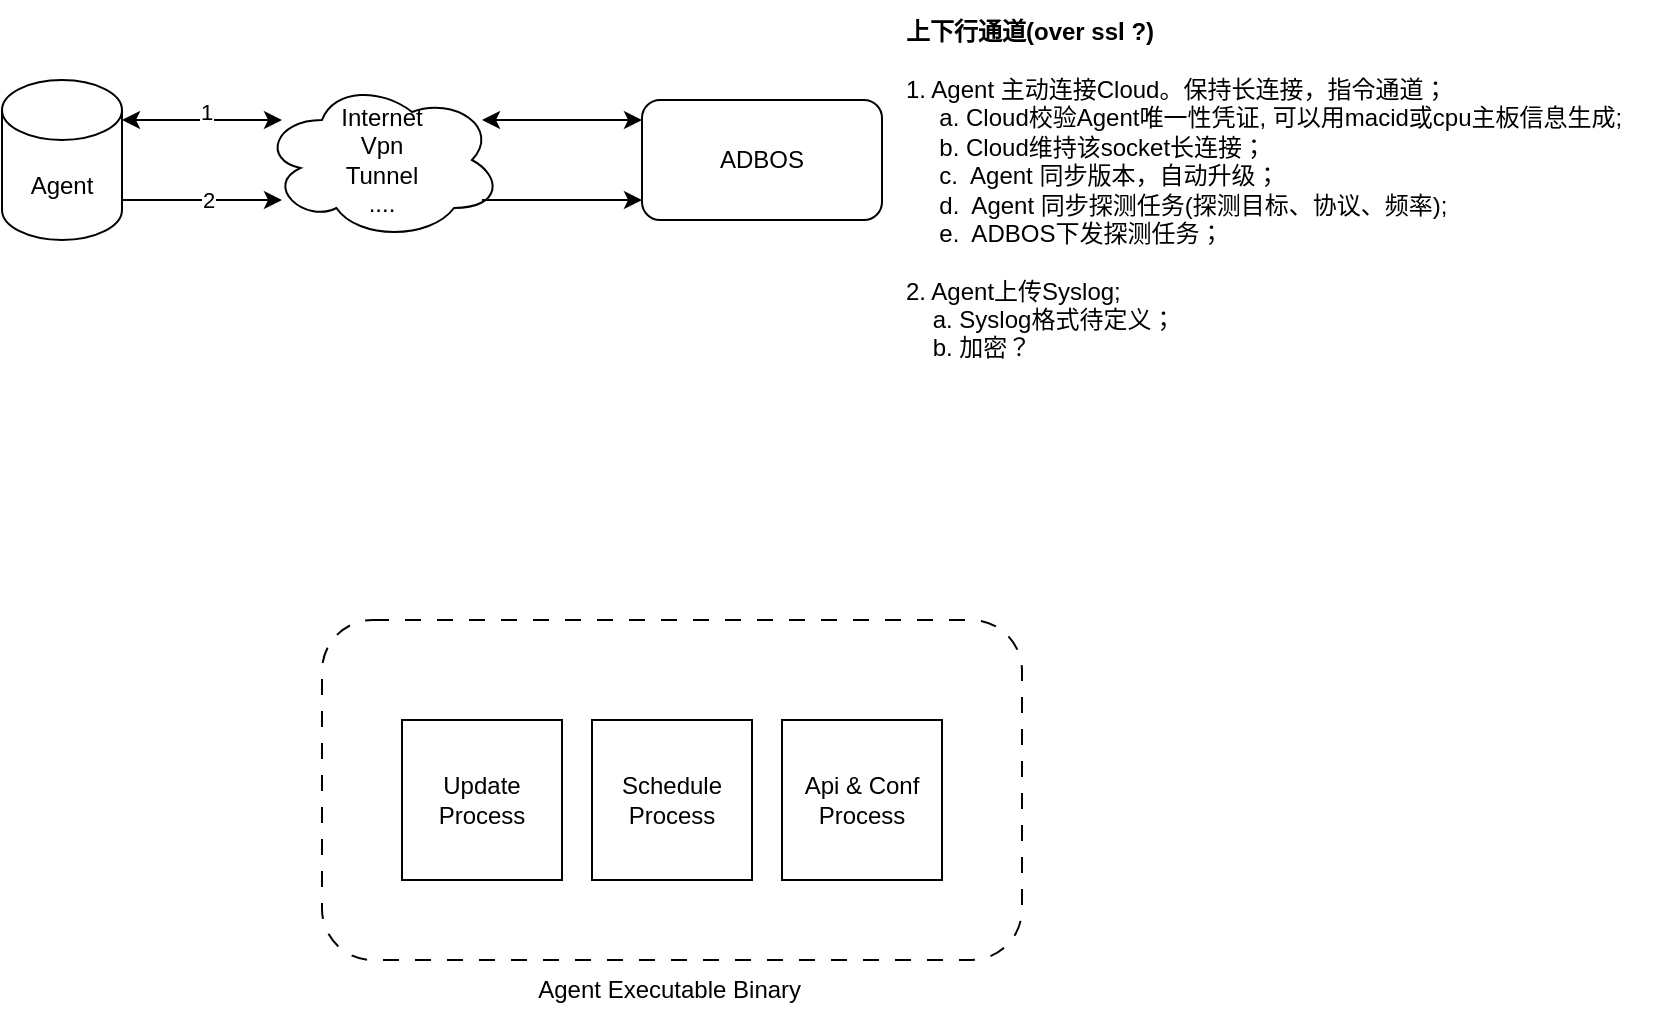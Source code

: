 <mxfile version="24.7.4">
  <diagram name="第 1 页" id="nr-eTf154ASCj6OeRAAO">
    <mxGraphModel dx="1434" dy="738" grid="1" gridSize="10" guides="1" tooltips="1" connect="1" arrows="1" fold="1" page="1" pageScale="1" pageWidth="850" pageHeight="1100" math="0" shadow="0">
      <root>
        <mxCell id="0" />
        <mxCell id="1" parent="0" />
        <mxCell id="GvlZgMZ8ljknxEg-3n6c-1" value="ADBOS" style="rounded=1;whiteSpace=wrap;html=1;" vertex="1" parent="1">
          <mxGeometry x="330" y="70" width="120" height="60" as="geometry" />
        </mxCell>
        <mxCell id="GvlZgMZ8ljknxEg-3n6c-2" value="Internet&lt;div&gt;Vpn&lt;/div&gt;&lt;div&gt;Tunnel&lt;/div&gt;&lt;div&gt;....&lt;/div&gt;" style="ellipse;shape=cloud;whiteSpace=wrap;html=1;" vertex="1" parent="1">
          <mxGeometry x="140" y="60" width="120" height="80" as="geometry" />
        </mxCell>
        <mxCell id="GvlZgMZ8ljknxEg-3n6c-3" value="Agent" style="shape=cylinder3;whiteSpace=wrap;html=1;boundedLbl=1;backgroundOutline=1;size=15;" vertex="1" parent="1">
          <mxGeometry x="10" y="60" width="60" height="80" as="geometry" />
        </mxCell>
        <mxCell id="GvlZgMZ8ljknxEg-3n6c-10" value="&lt;div&gt;&lt;b&gt;上下行通道(over ssl ?)&lt;/b&gt;&lt;/div&gt;&lt;div&gt;&lt;b&gt;&lt;br&gt;&lt;/b&gt;&lt;/div&gt;1. Agent 主动连接Cloud。保持长连接，指令通道；&lt;div&gt;&amp;nbsp; &amp;nbsp; &amp;nbsp;a. Cloud校验Agent唯一性凭证,&amp;nbsp;&lt;span style=&quot;background-color: initial;&quot;&gt;可以用macid或cpu主板信息生成;&lt;/span&gt;&lt;/div&gt;&lt;div&gt;&amp;nbsp; &amp;nbsp; &amp;nbsp;b. Cloud维持该socket长连接；&lt;/div&gt;&lt;div&gt;&amp;nbsp; &amp;nbsp; &amp;nbsp;c.&amp;nbsp; Agent 同步版本，自动升级；&lt;/div&gt;&lt;div&gt;&amp;nbsp; &amp;nbsp; &amp;nbsp;d.&amp;nbsp; Agent 同步探测任务(探测目标、协议、频率);&lt;/div&gt;&lt;div&gt;&lt;span style=&quot;background-color: initial;&quot;&gt;&amp;nbsp; &amp;nbsp; &amp;nbsp;e.&amp;nbsp; ADBOS下发探测任务；&lt;/span&gt;&lt;br&gt;&lt;/div&gt;&lt;div&gt;&lt;br&gt;&lt;/div&gt;&lt;div&gt;2. Agent上传Syslog;&lt;/div&gt;&lt;div&gt;&amp;nbsp; &amp;nbsp; a. Syslog格式待定义；&lt;/div&gt;&lt;div&gt;&amp;nbsp; &amp;nbsp; b. 加密？&lt;/div&gt;" style="text;html=1;align=left;verticalAlign=middle;resizable=0;points=[];autosize=1;strokeColor=none;fillColor=none;" vertex="1" parent="1">
          <mxGeometry x="460" y="20" width="380" height="190" as="geometry" />
        </mxCell>
        <mxCell id="GvlZgMZ8ljknxEg-3n6c-21" value="" style="endArrow=classic;html=1;rounded=0;" edge="1" parent="1">
          <mxGeometry width="50" height="50" relative="1" as="geometry">
            <mxPoint x="250" y="120" as="sourcePoint" />
            <mxPoint x="330" y="120" as="targetPoint" />
          </mxGeometry>
        </mxCell>
        <mxCell id="GvlZgMZ8ljknxEg-3n6c-34" value="" style="rounded=1;whiteSpace=wrap;html=1;dashed=1;dashPattern=8 8;fillColor=none;" vertex="1" parent="1">
          <mxGeometry x="170" y="330" width="350" height="170" as="geometry" />
        </mxCell>
        <mxCell id="GvlZgMZ8ljknxEg-3n6c-37" value="" style="endArrow=classic;html=1;rounded=0;" edge="1" parent="1">
          <mxGeometry width="50" height="50" relative="1" as="geometry">
            <mxPoint x="70" y="120" as="sourcePoint" />
            <mxPoint x="150" y="120" as="targetPoint" />
          </mxGeometry>
        </mxCell>
        <mxCell id="GvlZgMZ8ljknxEg-3n6c-38" value="2" style="edgeLabel;html=1;align=center;verticalAlign=middle;resizable=0;points=[];" vertex="1" connectable="0" parent="GvlZgMZ8ljknxEg-3n6c-37">
          <mxGeometry x="0.075" relative="1" as="geometry">
            <mxPoint as="offset" />
          </mxGeometry>
        </mxCell>
        <mxCell id="GvlZgMZ8ljknxEg-3n6c-39" value="" style="endArrow=classic;startArrow=classic;html=1;rounded=0;" edge="1" parent="1">
          <mxGeometry width="50" height="50" relative="1" as="geometry">
            <mxPoint x="70" y="80" as="sourcePoint" />
            <mxPoint x="150" y="80" as="targetPoint" />
          </mxGeometry>
        </mxCell>
        <mxCell id="GvlZgMZ8ljknxEg-3n6c-41" value="1" style="edgeLabel;html=1;align=center;verticalAlign=middle;resizable=0;points=[];" vertex="1" connectable="0" parent="GvlZgMZ8ljknxEg-3n6c-39">
          <mxGeometry x="0.05" y="4" relative="1" as="geometry">
            <mxPoint as="offset" />
          </mxGeometry>
        </mxCell>
        <mxCell id="GvlZgMZ8ljknxEg-3n6c-40" value="" style="endArrow=classic;startArrow=classic;html=1;rounded=0;" edge="1" parent="1">
          <mxGeometry width="50" height="50" relative="1" as="geometry">
            <mxPoint x="250" y="80" as="sourcePoint" />
            <mxPoint x="330" y="80" as="targetPoint" />
          </mxGeometry>
        </mxCell>
        <mxCell id="GvlZgMZ8ljknxEg-3n6c-43" value="Update Process" style="whiteSpace=wrap;html=1;aspect=fixed;" vertex="1" parent="1">
          <mxGeometry x="210" y="380" width="80" height="80" as="geometry" />
        </mxCell>
        <mxCell id="GvlZgMZ8ljknxEg-3n6c-44" value="&lt;div&gt;Schedule&lt;/div&gt;&lt;div&gt;Process&lt;/div&gt;" style="whiteSpace=wrap;html=1;aspect=fixed;" vertex="1" parent="1">
          <mxGeometry x="305" y="380" width="80" height="80" as="geometry" />
        </mxCell>
        <mxCell id="GvlZgMZ8ljknxEg-3n6c-45" value="&lt;div&gt;Api &amp;amp; Conf&lt;/div&gt;&lt;div&gt;Process&lt;/div&gt;" style="whiteSpace=wrap;html=1;aspect=fixed;" vertex="1" parent="1">
          <mxGeometry x="400" y="380" width="80" height="80" as="geometry" />
        </mxCell>
        <mxCell id="GvlZgMZ8ljknxEg-3n6c-46" value="Agent Executable Binary&amp;nbsp;" style="text;html=1;align=center;verticalAlign=middle;resizable=0;points=[];autosize=1;strokeColor=none;fillColor=none;" vertex="1" parent="1">
          <mxGeometry x="265" y="500" width="160" height="30" as="geometry" />
        </mxCell>
      </root>
    </mxGraphModel>
  </diagram>
</mxfile>
